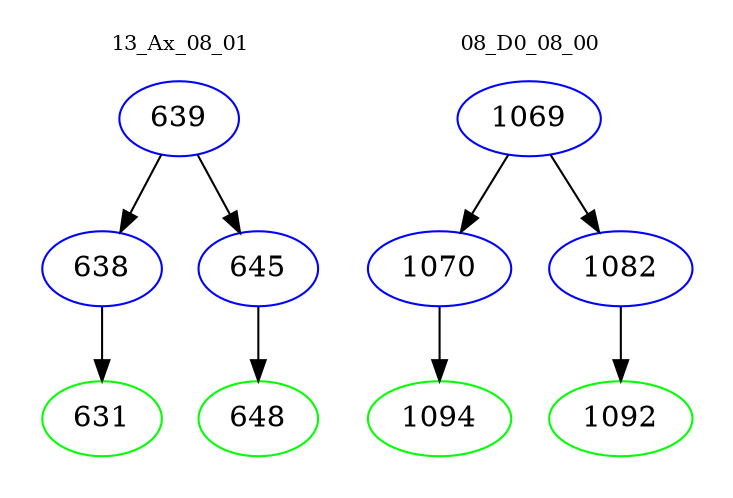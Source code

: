 digraph{
subgraph cluster_0 {
color = white
label = "13_Ax_08_01";
fontsize=10;
T0_639 [label="639", color="blue"]
T0_639 -> T0_638 [color="black"]
T0_638 [label="638", color="blue"]
T0_638 -> T0_631 [color="black"]
T0_631 [label="631", color="green"]
T0_639 -> T0_645 [color="black"]
T0_645 [label="645", color="blue"]
T0_645 -> T0_648 [color="black"]
T0_648 [label="648", color="green"]
}
subgraph cluster_1 {
color = white
label = "08_D0_08_00";
fontsize=10;
T1_1069 [label="1069", color="blue"]
T1_1069 -> T1_1070 [color="black"]
T1_1070 [label="1070", color="blue"]
T1_1070 -> T1_1094 [color="black"]
T1_1094 [label="1094", color="green"]
T1_1069 -> T1_1082 [color="black"]
T1_1082 [label="1082", color="blue"]
T1_1082 -> T1_1092 [color="black"]
T1_1092 [label="1092", color="green"]
}
}
